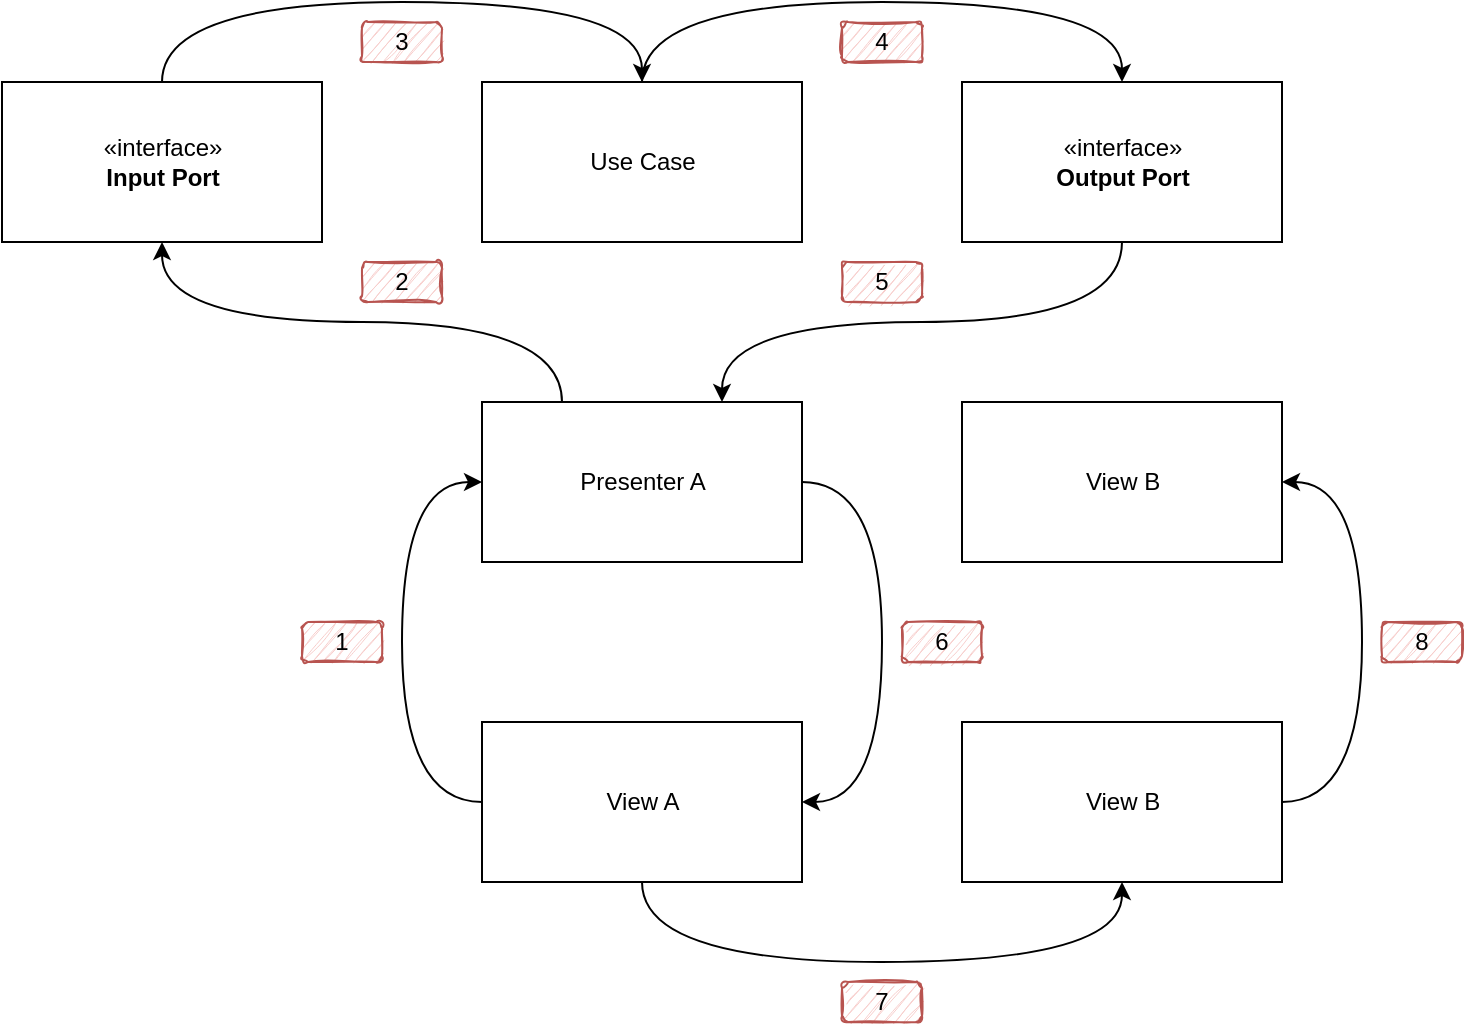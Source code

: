 <mxfile version="14.2.9" type="device"><diagram id="C5RBs43oDa-KdzZeNtuy" name="Page-1"><mxGraphModel dx="946" dy="564" grid="1" gridSize="10" guides="1" tooltips="1" connect="1" arrows="1" fold="1" page="1" pageScale="1" pageWidth="827" pageHeight="1169" math="0" shadow="0"><root><mxCell id="WIyWlLk6GJQsqaUBKTNV-0"/><mxCell id="WIyWlLk6GJQsqaUBKTNV-1" parent="WIyWlLk6GJQsqaUBKTNV-0"/><mxCell id="Fln-cq9_wsZ2lBhQuBeM-0" value="View A" style="html=1;" vertex="1" parent="WIyWlLk6GJQsqaUBKTNV-1"><mxGeometry x="280" y="400" width="160" height="80" as="geometry"/></mxCell><mxCell id="Fln-cq9_wsZ2lBhQuBeM-1" value="Presenter A" style="html=1;" vertex="1" parent="WIyWlLk6GJQsqaUBKTNV-1"><mxGeometry x="280" y="240" width="160" height="80" as="geometry"/></mxCell><mxCell id="Fln-cq9_wsZ2lBhQuBeM-2" value="«interface»&lt;br&gt;&lt;b&gt;Input Port&lt;/b&gt;" style="html=1;" vertex="1" parent="WIyWlLk6GJQsqaUBKTNV-1"><mxGeometry x="40" y="80" width="160" height="80" as="geometry"/></mxCell><mxCell id="Fln-cq9_wsZ2lBhQuBeM-3" value="Use Case" style="html=1;" vertex="1" parent="WIyWlLk6GJQsqaUBKTNV-1"><mxGeometry x="280" y="80" width="160" height="80" as="geometry"/></mxCell><mxCell id="Fln-cq9_wsZ2lBhQuBeM-4" value="«interface»&lt;br&gt;&lt;b&gt;Output Port&lt;/b&gt;" style="html=1;" vertex="1" parent="WIyWlLk6GJQsqaUBKTNV-1"><mxGeometry x="520" y="80" width="160" height="80" as="geometry"/></mxCell><mxCell id="Fln-cq9_wsZ2lBhQuBeM-5" value="View B" style="html=1;" vertex="1" parent="WIyWlLk6GJQsqaUBKTNV-1"><mxGeometry x="520" y="400" width="160" height="80" as="geometry"/></mxCell><mxCell id="Fln-cq9_wsZ2lBhQuBeM-7" value="View B" style="html=1;" vertex="1" parent="WIyWlLk6GJQsqaUBKTNV-1"><mxGeometry x="520" y="240" width="160" height="80" as="geometry"/></mxCell><mxCell id="Fln-cq9_wsZ2lBhQuBeM-8" value="" style="endArrow=classic;html=1;exitX=0;exitY=0.5;exitDx=0;exitDy=0;entryX=0;entryY=0.5;entryDx=0;entryDy=0;edgeStyle=orthogonalEdgeStyle;curved=1;" edge="1" parent="WIyWlLk6GJQsqaUBKTNV-1" source="Fln-cq9_wsZ2lBhQuBeM-0" target="Fln-cq9_wsZ2lBhQuBeM-1"><mxGeometry width="50" height="50" relative="1" as="geometry"><mxPoint x="30" y="340" as="sourcePoint"/><mxPoint x="80" y="290" as="targetPoint"/><Array as="points"><mxPoint x="240" y="440"/><mxPoint x="240" y="280"/></Array></mxGeometry></mxCell><mxCell id="Fln-cq9_wsZ2lBhQuBeM-9" value="" style="endArrow=classic;html=1;exitX=0.25;exitY=0;exitDx=0;exitDy=0;entryX=0.5;entryY=1;entryDx=0;entryDy=0;edgeStyle=orthogonalEdgeStyle;curved=1;" edge="1" parent="WIyWlLk6GJQsqaUBKTNV-1" source="Fln-cq9_wsZ2lBhQuBeM-1" target="Fln-cq9_wsZ2lBhQuBeM-2"><mxGeometry width="50" height="50" relative="1" as="geometry"><mxPoint x="110" y="300" as="sourcePoint"/><mxPoint x="160" y="250" as="targetPoint"/></mxGeometry></mxCell><mxCell id="Fln-cq9_wsZ2lBhQuBeM-10" value="" style="endArrow=classic;html=1;exitX=0.5;exitY=0;exitDx=0;exitDy=0;entryX=0.5;entryY=0;entryDx=0;entryDy=0;edgeStyle=orthogonalEdgeStyle;curved=1;" edge="1" parent="WIyWlLk6GJQsqaUBKTNV-1" source="Fln-cq9_wsZ2lBhQuBeM-2" target="Fln-cq9_wsZ2lBhQuBeM-3"><mxGeometry width="50" height="50" relative="1" as="geometry"><mxPoint x="250" y="80" as="sourcePoint"/><mxPoint x="300" y="30" as="targetPoint"/><Array as="points"><mxPoint x="120" y="40"/><mxPoint x="360" y="40"/></Array></mxGeometry></mxCell><mxCell id="Fln-cq9_wsZ2lBhQuBeM-11" value="" style="endArrow=classic;html=1;exitX=0.5;exitY=0;exitDx=0;exitDy=0;entryX=0.5;entryY=0;entryDx=0;entryDy=0;edgeStyle=orthogonalEdgeStyle;curved=1;" edge="1" parent="WIyWlLk6GJQsqaUBKTNV-1" source="Fln-cq9_wsZ2lBhQuBeM-3" target="Fln-cq9_wsZ2lBhQuBeM-4"><mxGeometry width="50" height="50" relative="1" as="geometry"><mxPoint x="660" y="60" as="sourcePoint"/><mxPoint x="710" y="10" as="targetPoint"/><Array as="points"><mxPoint x="360" y="40"/><mxPoint x="600" y="40"/></Array></mxGeometry></mxCell><mxCell id="Fln-cq9_wsZ2lBhQuBeM-12" value="" style="endArrow=classic;html=1;exitX=0.5;exitY=1;exitDx=0;exitDy=0;entryX=0.75;entryY=0;entryDx=0;entryDy=0;edgeStyle=orthogonalEdgeStyle;curved=1;" edge="1" parent="WIyWlLk6GJQsqaUBKTNV-1" source="Fln-cq9_wsZ2lBhQuBeM-4" target="Fln-cq9_wsZ2lBhQuBeM-1"><mxGeometry width="50" height="50" relative="1" as="geometry"><mxPoint x="740" y="230" as="sourcePoint"/><mxPoint x="790" y="180" as="targetPoint"/></mxGeometry></mxCell><mxCell id="Fln-cq9_wsZ2lBhQuBeM-13" value="" style="endArrow=classic;html=1;exitX=1;exitY=0.5;exitDx=0;exitDy=0;entryX=1;entryY=0.5;entryDx=0;entryDy=0;edgeStyle=orthogonalEdgeStyle;curved=1;" edge="1" parent="WIyWlLk6GJQsqaUBKTNV-1" source="Fln-cq9_wsZ2lBhQuBeM-1" target="Fln-cq9_wsZ2lBhQuBeM-0"><mxGeometry width="50" height="50" relative="1" as="geometry"><mxPoint x="90" y="440" as="sourcePoint"/><mxPoint x="140" y="390" as="targetPoint"/><Array as="points"><mxPoint x="480" y="280"/><mxPoint x="480" y="440"/></Array></mxGeometry></mxCell><mxCell id="Fln-cq9_wsZ2lBhQuBeM-14" value="" style="endArrow=classic;html=1;exitX=0.5;exitY=1;exitDx=0;exitDy=0;entryX=0.5;entryY=1;entryDx=0;entryDy=0;edgeStyle=orthogonalEdgeStyle;curved=1;" edge="1" parent="WIyWlLk6GJQsqaUBKTNV-1" source="Fln-cq9_wsZ2lBhQuBeM-0" target="Fln-cq9_wsZ2lBhQuBeM-5"><mxGeometry width="50" height="50" relative="1" as="geometry"><mxPoint x="380" y="560" as="sourcePoint"/><mxPoint x="430" y="510" as="targetPoint"/><Array as="points"><mxPoint x="360" y="520"/><mxPoint x="600" y="520"/></Array></mxGeometry></mxCell><mxCell id="Fln-cq9_wsZ2lBhQuBeM-15" value="" style="endArrow=classic;html=1;exitX=1;exitY=0.5;exitDx=0;exitDy=0;entryX=1;entryY=0.5;entryDx=0;entryDy=0;edgeStyle=orthogonalEdgeStyle;curved=1;" edge="1" parent="WIyWlLk6GJQsqaUBKTNV-1" source="Fln-cq9_wsZ2lBhQuBeM-5" target="Fln-cq9_wsZ2lBhQuBeM-7"><mxGeometry width="50" height="50" relative="1" as="geometry"><mxPoint x="730" y="390" as="sourcePoint"/><mxPoint x="780" y="340" as="targetPoint"/><Array as="points"><mxPoint x="720" y="440"/><mxPoint x="720" y="280"/></Array></mxGeometry></mxCell><mxCell id="Fln-cq9_wsZ2lBhQuBeM-16" value="1" style="text;html=1;strokeColor=#b85450;fillColor=#f8cecc;align=center;verticalAlign=middle;whiteSpace=wrap;rounded=1;sketch=1;" vertex="1" parent="WIyWlLk6GJQsqaUBKTNV-1"><mxGeometry x="190" y="350" width="40" height="20" as="geometry"/></mxCell><mxCell id="Fln-cq9_wsZ2lBhQuBeM-19" value="2" style="text;html=1;strokeColor=#b85450;fillColor=#f8cecc;align=center;verticalAlign=middle;whiteSpace=wrap;rounded=1;sketch=1;" vertex="1" parent="WIyWlLk6GJQsqaUBKTNV-1"><mxGeometry x="220" y="170" width="40" height="20" as="geometry"/></mxCell><mxCell id="Fln-cq9_wsZ2lBhQuBeM-20" value="3" style="text;html=1;strokeColor=#b85450;fillColor=#f8cecc;align=center;verticalAlign=middle;whiteSpace=wrap;rounded=1;sketch=1;" vertex="1" parent="WIyWlLk6GJQsqaUBKTNV-1"><mxGeometry x="220" y="50" width="40" height="20" as="geometry"/></mxCell><mxCell id="Fln-cq9_wsZ2lBhQuBeM-21" value="4" style="text;html=1;strokeColor=#b85450;fillColor=#f8cecc;align=center;verticalAlign=middle;whiteSpace=wrap;rounded=1;sketch=1;" vertex="1" parent="WIyWlLk6GJQsqaUBKTNV-1"><mxGeometry x="460" y="50" width="40" height="20" as="geometry"/></mxCell><mxCell id="Fln-cq9_wsZ2lBhQuBeM-22" value="5" style="text;html=1;strokeColor=#b85450;fillColor=#f8cecc;align=center;verticalAlign=middle;whiteSpace=wrap;rounded=1;sketch=1;" vertex="1" parent="WIyWlLk6GJQsqaUBKTNV-1"><mxGeometry x="460" y="170" width="40" height="20" as="geometry"/></mxCell><mxCell id="Fln-cq9_wsZ2lBhQuBeM-23" value="6" style="text;html=1;strokeColor=#b85450;fillColor=#f8cecc;align=center;verticalAlign=middle;whiteSpace=wrap;rounded=1;sketch=1;" vertex="1" parent="WIyWlLk6GJQsqaUBKTNV-1"><mxGeometry x="490" y="350" width="40" height="20" as="geometry"/></mxCell><mxCell id="Fln-cq9_wsZ2lBhQuBeM-24" value="7" style="text;html=1;strokeColor=#b85450;fillColor=#f8cecc;align=center;verticalAlign=middle;whiteSpace=wrap;rounded=1;sketch=1;" vertex="1" parent="WIyWlLk6GJQsqaUBKTNV-1"><mxGeometry x="460" y="530" width="40" height="20" as="geometry"/></mxCell><mxCell id="Fln-cq9_wsZ2lBhQuBeM-25" value="8" style="text;html=1;strokeColor=#b85450;fillColor=#f8cecc;align=center;verticalAlign=middle;whiteSpace=wrap;rounded=1;sketch=1;" vertex="1" parent="WIyWlLk6GJQsqaUBKTNV-1"><mxGeometry x="730" y="350" width="40" height="20" as="geometry"/></mxCell></root></mxGraphModel></diagram></mxfile>